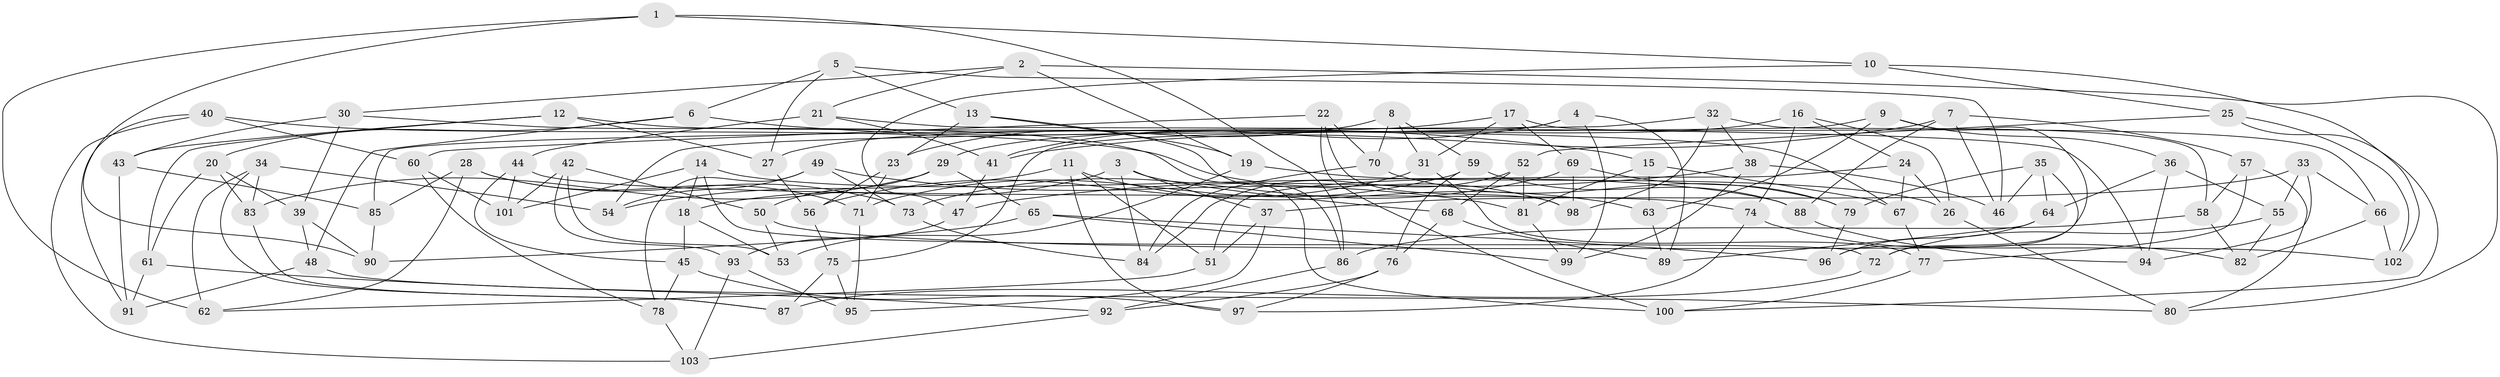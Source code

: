 // Generated by graph-tools (version 1.1) at 2025/16/03/09/25 04:16:12]
// undirected, 103 vertices, 206 edges
graph export_dot {
graph [start="1"]
  node [color=gray90,style=filled];
  1;
  2;
  3;
  4;
  5;
  6;
  7;
  8;
  9;
  10;
  11;
  12;
  13;
  14;
  15;
  16;
  17;
  18;
  19;
  20;
  21;
  22;
  23;
  24;
  25;
  26;
  27;
  28;
  29;
  30;
  31;
  32;
  33;
  34;
  35;
  36;
  37;
  38;
  39;
  40;
  41;
  42;
  43;
  44;
  45;
  46;
  47;
  48;
  49;
  50;
  51;
  52;
  53;
  54;
  55;
  56;
  57;
  58;
  59;
  60;
  61;
  62;
  63;
  64;
  65;
  66;
  67;
  68;
  69;
  70;
  71;
  72;
  73;
  74;
  75;
  76;
  77;
  78;
  79;
  80;
  81;
  82;
  83;
  84;
  85;
  86;
  87;
  88;
  89;
  90;
  91;
  92;
  93;
  94;
  95;
  96;
  97;
  98;
  99;
  100;
  101;
  102;
  103;
  1 -- 86;
  1 -- 62;
  1 -- 10;
  1 -- 90;
  2 -- 19;
  2 -- 30;
  2 -- 21;
  2 -- 80;
  3 -- 37;
  3 -- 68;
  3 -- 18;
  3 -- 84;
  4 -- 99;
  4 -- 75;
  4 -- 89;
  4 -- 41;
  5 -- 6;
  5 -- 27;
  5 -- 13;
  5 -- 46;
  6 -- 20;
  6 -- 48;
  6 -- 15;
  7 -- 46;
  7 -- 57;
  7 -- 88;
  7 -- 41;
  8 -- 70;
  8 -- 59;
  8 -- 23;
  8 -- 31;
  9 -- 63;
  9 -- 36;
  9 -- 96;
  9 -- 54;
  10 -- 25;
  10 -- 102;
  10 -- 47;
  11 -- 97;
  11 -- 63;
  11 -- 51;
  11 -- 54;
  12 -- 67;
  12 -- 43;
  12 -- 27;
  12 -- 61;
  13 -- 19;
  13 -- 23;
  13 -- 86;
  14 -- 101;
  14 -- 72;
  14 -- 18;
  14 -- 88;
  15 -- 63;
  15 -- 67;
  15 -- 81;
  16 -- 24;
  16 -- 74;
  16 -- 26;
  16 -- 29;
  17 -- 31;
  17 -- 69;
  17 -- 27;
  17 -- 66;
  18 -- 53;
  18 -- 45;
  19 -- 26;
  19 -- 53;
  20 -- 61;
  20 -- 83;
  20 -- 39;
  21 -- 41;
  21 -- 44;
  21 -- 94;
  22 -- 98;
  22 -- 70;
  22 -- 100;
  22 -- 60;
  23 -- 56;
  23 -- 71;
  24 -- 51;
  24 -- 67;
  24 -- 26;
  25 -- 102;
  25 -- 100;
  25 -- 52;
  26 -- 80;
  27 -- 56;
  28 -- 62;
  28 -- 85;
  28 -- 71;
  28 -- 73;
  29 -- 83;
  29 -- 50;
  29 -- 65;
  30 -- 39;
  30 -- 43;
  30 -- 100;
  31 -- 77;
  31 -- 56;
  32 -- 38;
  32 -- 85;
  32 -- 58;
  32 -- 98;
  33 -- 94;
  33 -- 66;
  33 -- 55;
  33 -- 37;
  34 -- 54;
  34 -- 87;
  34 -- 62;
  34 -- 83;
  35 -- 46;
  35 -- 79;
  35 -- 64;
  35 -- 72;
  36 -- 94;
  36 -- 55;
  36 -- 64;
  37 -- 95;
  37 -- 51;
  38 -- 99;
  38 -- 46;
  38 -- 47;
  39 -- 90;
  39 -- 48;
  40 -- 98;
  40 -- 91;
  40 -- 60;
  40 -- 103;
  41 -- 47;
  42 -- 50;
  42 -- 93;
  42 -- 101;
  42 -- 53;
  43 -- 91;
  43 -- 85;
  44 -- 101;
  44 -- 74;
  44 -- 45;
  45 -- 97;
  45 -- 78;
  47 -- 93;
  48 -- 80;
  48 -- 91;
  49 -- 78;
  49 -- 54;
  49 -- 73;
  49 -- 81;
  50 -- 102;
  50 -- 53;
  51 -- 62;
  52 -- 84;
  52 -- 68;
  52 -- 81;
  55 -- 82;
  55 -- 72;
  56 -- 75;
  57 -- 58;
  57 -- 77;
  57 -- 80;
  58 -- 82;
  58 -- 86;
  59 -- 71;
  59 -- 88;
  59 -- 76;
  60 -- 101;
  60 -- 78;
  61 -- 91;
  61 -- 92;
  63 -- 89;
  64 -- 89;
  64 -- 96;
  65 -- 99;
  65 -- 96;
  65 -- 90;
  66 -- 82;
  66 -- 102;
  67 -- 77;
  68 -- 76;
  68 -- 89;
  69 -- 73;
  69 -- 98;
  69 -- 79;
  70 -- 79;
  70 -- 84;
  71 -- 95;
  72 -- 87;
  73 -- 84;
  74 -- 97;
  74 -- 82;
  75 -- 87;
  75 -- 95;
  76 -- 92;
  76 -- 97;
  77 -- 100;
  78 -- 103;
  79 -- 96;
  81 -- 99;
  83 -- 87;
  85 -- 90;
  86 -- 92;
  88 -- 94;
  92 -- 103;
  93 -- 95;
  93 -- 103;
}
